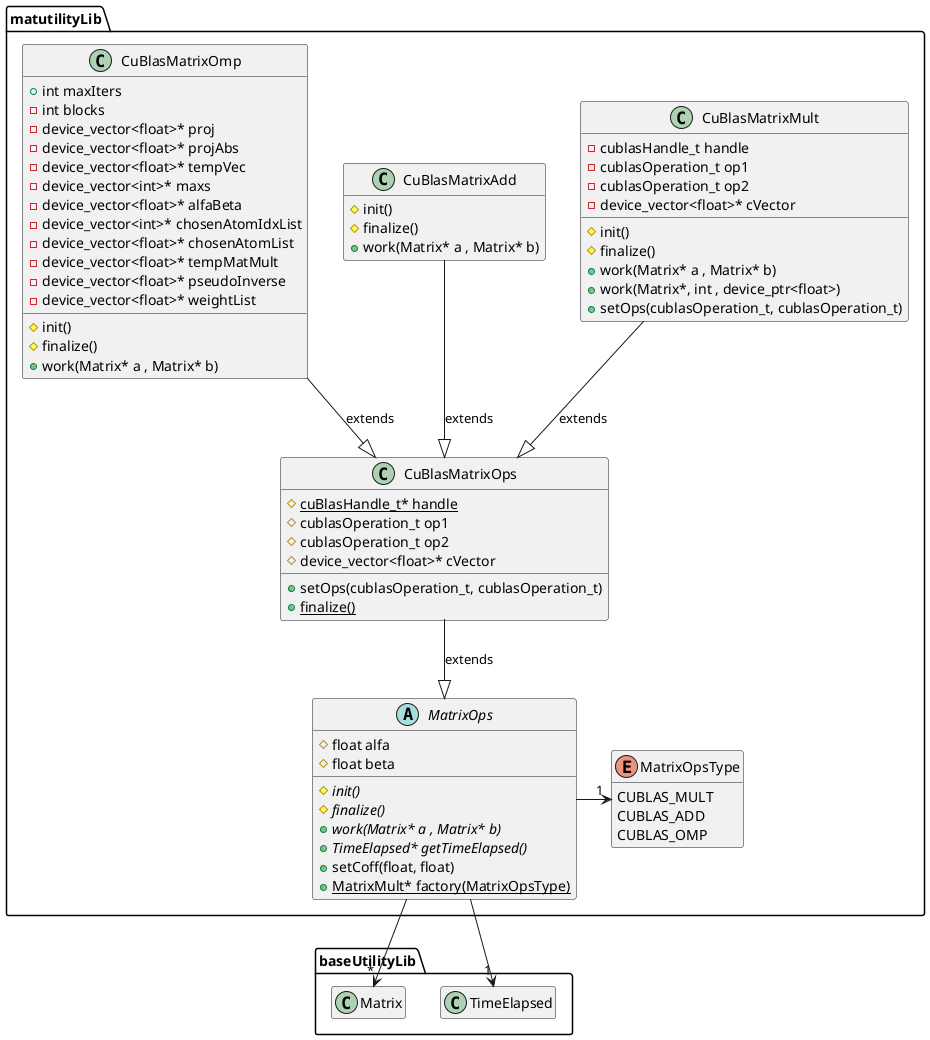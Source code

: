 @startuml MatUtilityDiagram

package matutilityLib{

    enum MatrixOpsType{
            CUBLAS_MULT
            CUBLAS_ADD
            CUBLAS_OMP
    }

    abstract class MatrixOps{

        # float alfa
        # float beta

        {abstract} # init()
        {abstract} # finalize()
        {abstract} + work(Matrix* a , Matrix* b)
        {abstract} + TimeElapsed* getTimeElapsed()
        + setCoff(float, float)
        {static} + MatrixMult* factory(MatrixOpsType)
    }

    class CuBlasMatrixOps{
        {static} # cuBlasHandle_t* handle
        # cublasOperation_t op1
        # cublasOperation_t op2
        # device_vector<float>* cVector

        + setOps(cublasOperation_t, cublasOperation_t)
        {static} + finalize()
        
    }

    class CuBlasMatrixMult{
        - cublasHandle_t handle
        - cublasOperation_t op1
        - cublasOperation_t op2
        - device_vector<float>* cVector

        # init()
        # finalize()
        + work(Matrix* a , Matrix* b)
        + work(Matrix*, int , device_ptr<float>)
        + setOps(cublasOperation_t, cublasOperation_t) 
    }

    class CuBlasMatrixAdd{
        # init()
        # finalize()
        + work(Matrix* a , Matrix* b)
    }

    class CuBlasMatrixOmp{
        + int maxIters
        - int blocks
        - device_vector<float>* proj 
        - device_vector<float>* projAbs
        - device_vector<float>* tempVec
        - device_vector<int>* maxs
        - device_vector<float>* alfaBeta
        - device_vector<int>* chosenAtomIdxList
        - device_vector<float>* chosenAtomList
        - device_vector<float>* tempMatMult
        - device_vector<float>* pseudoInverse
        - device_vector<float>* weightList
        # init()
        # finalize()
        + work(Matrix* a , Matrix* b)
    }

    MatrixOps -> "1" MatrixOpsType
    CuBlasMatrixOps --|> MatrixOps : extends
    CuBlasMatrixMult --|> CuBlasMatrixOps : extends
    CuBlasMatrixAdd --|> CuBlasMatrixOps : extends
    CuBlasMatrixOmp --|> CuBlasMatrixOps : extends

    hide MatrixOpsType methods 
    hide CuBlasMatrixAdd fields
}

package baseUtilityLib{
    class Matrix
    class TimeElapsed

    hide Matrix fields
    hide Matrix methods
    hide TimeElapsed fields
    hide TimeElapsed methods
}

MatrixOps --> "*" Matrix
MatrixOps --> "1" TimeElapsed

@enduml